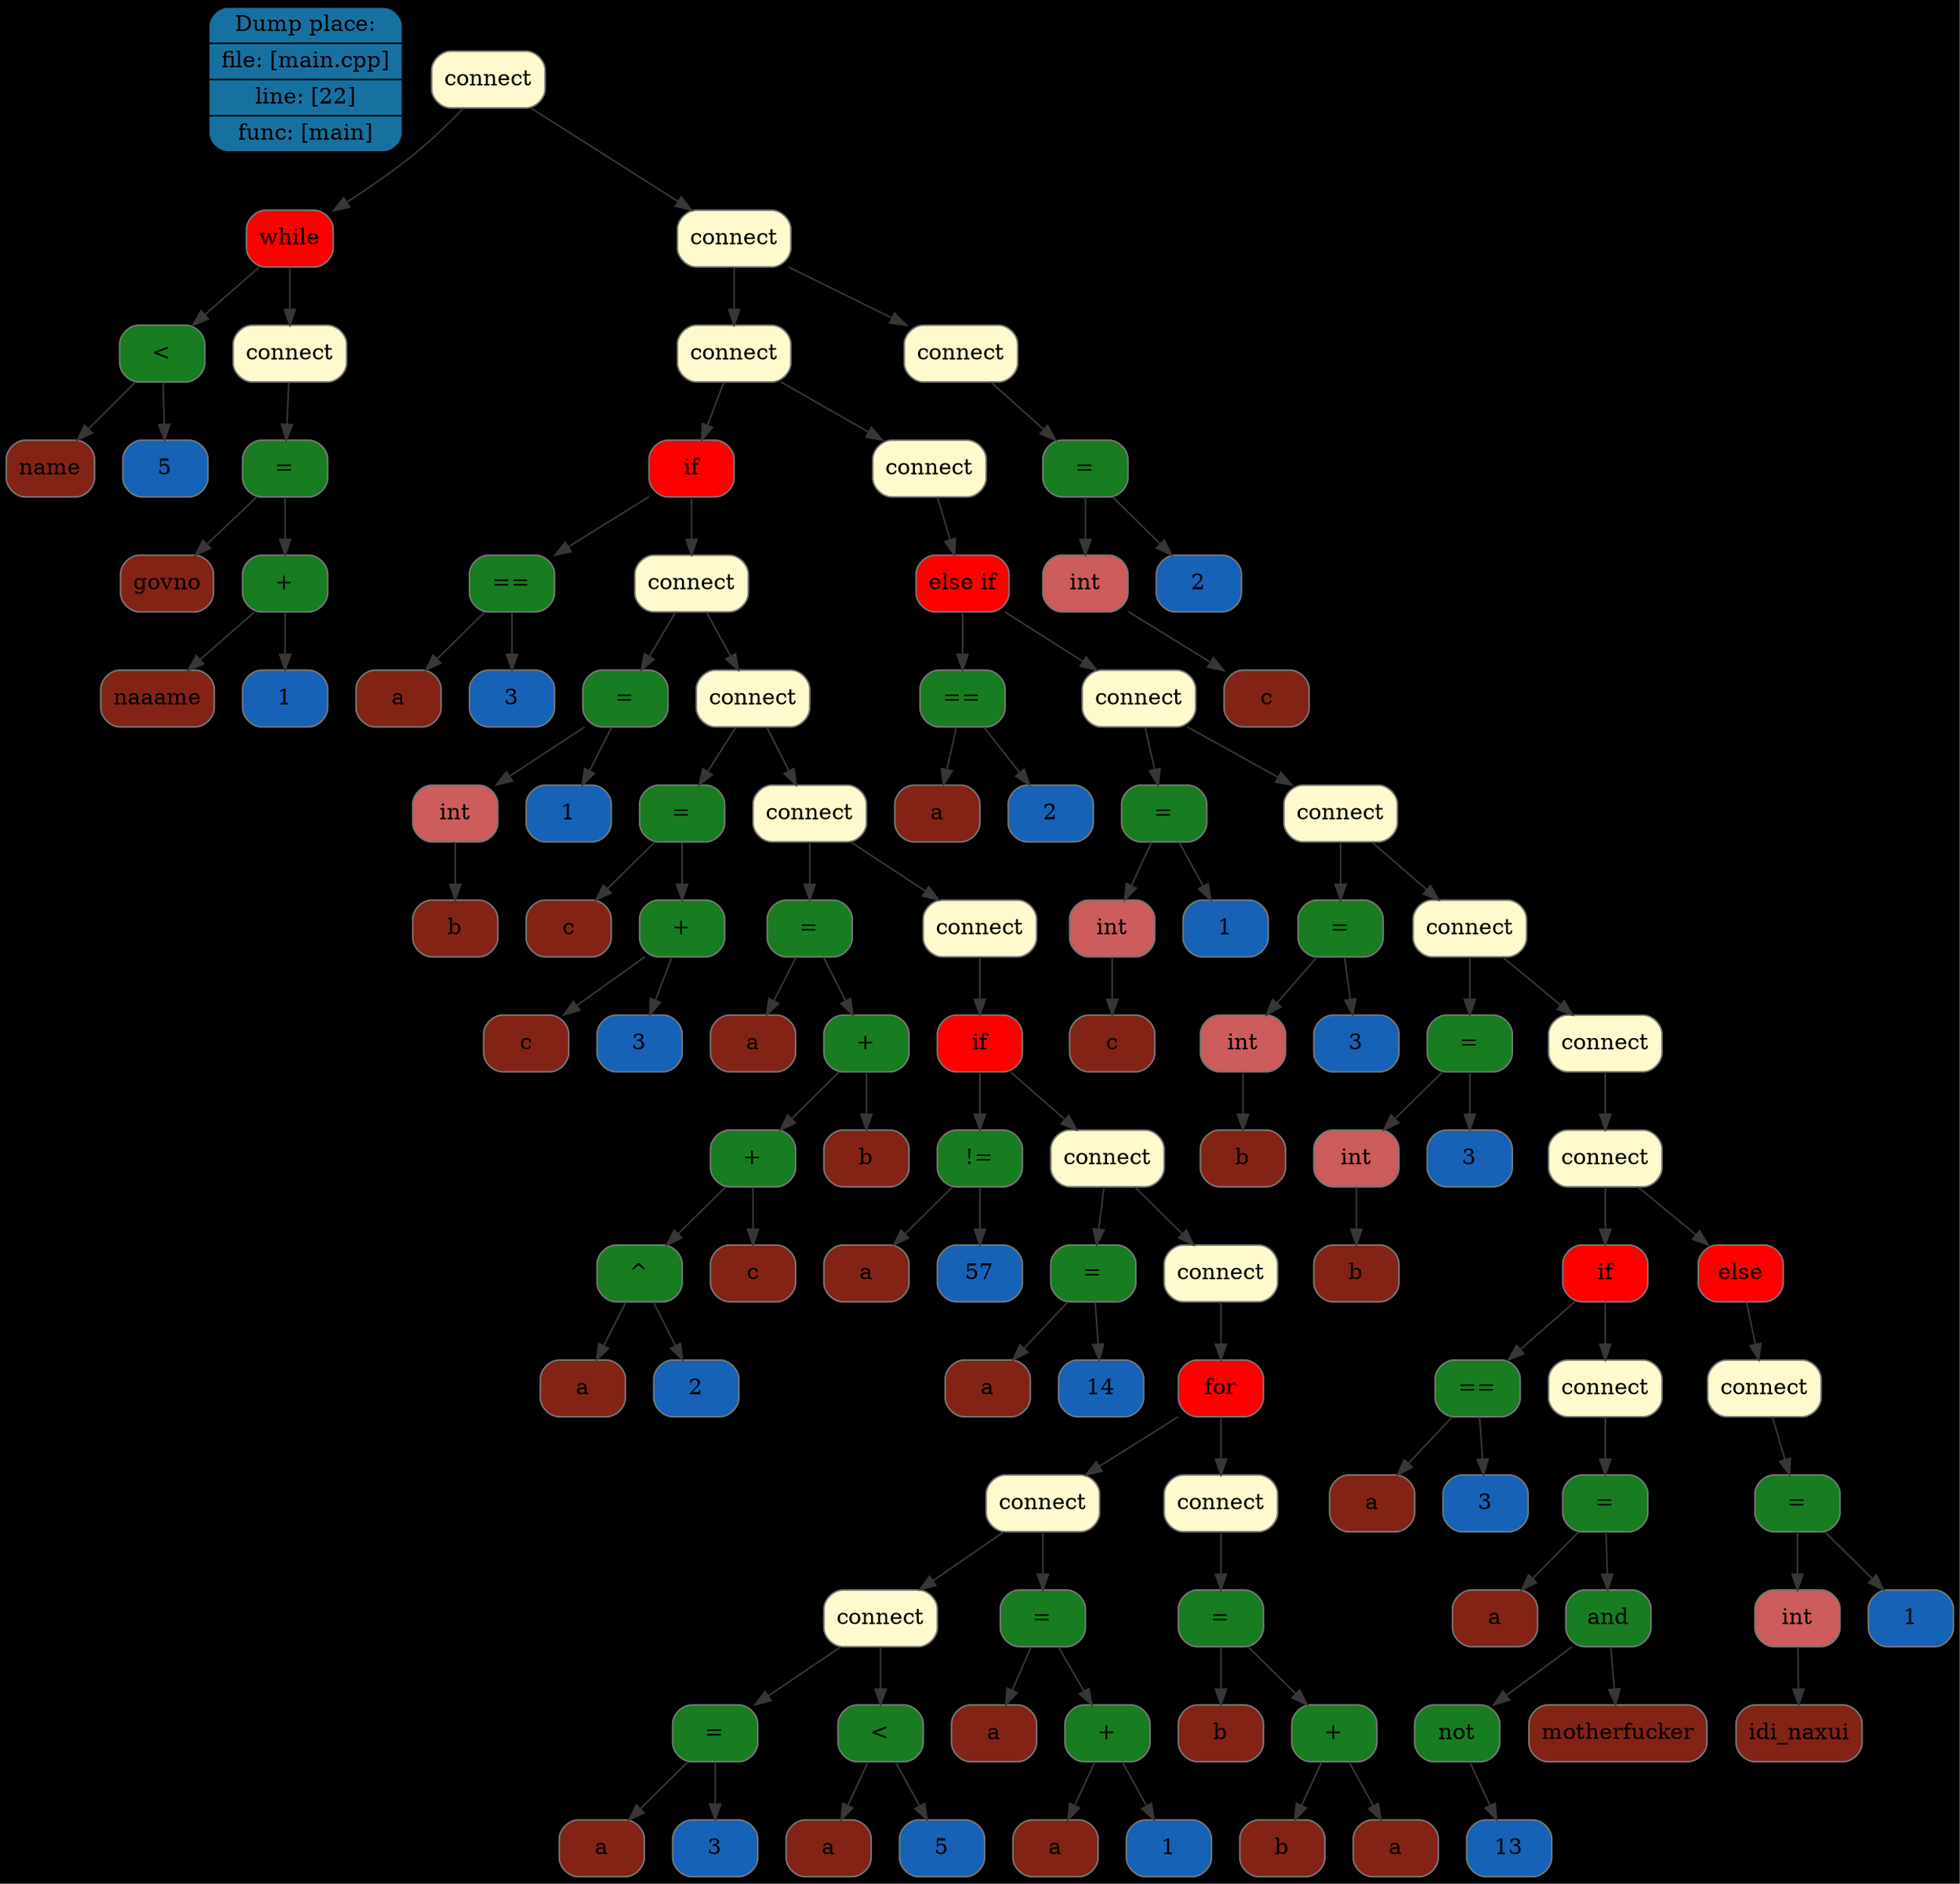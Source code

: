 digraph G{
rankdir=TB
graph [bgcolor="#000000"];
place[shape=Mrecord, style=filled, fillcolor="#1771a0", pos="0,1!",label = " { Dump place: | file: [main.cpp] | line: [22] | func: [main] } "color = "#000000"];
node0x507000003120[shape=Mrecord, style=filled, fillcolor="#FFFACD"label = "connect", color = "#777777"];
node0x507000000480[shape=Mrecord, style=filled, fillcolor="red"label = "while", color = "#777777"];
node0x507000000170[shape=Mrecord, style=filled, fillcolor="#177d20"label = "\<", color = "#777777"];
node0x507000000090[shape=Mrecord, style=filled, fillcolor="#832316"label = "name", color = "#777777"];
node0x507000000100[shape=Mrecord, style=filled, fillcolor="#1662b7"label = "5", color = "#777777"];
node0x507000000410[shape=Mrecord, style=filled, fillcolor="#FFFACD"label = "connect", color = "#777777"];
node0x5070000003a0[shape=Mrecord, style=filled, fillcolor="#177d20"label = "\=", color = "#777777"];
node0x5070000001e0[shape=Mrecord, style=filled, fillcolor="#832316"label = "govno", color = "#777777"];
node0x507000000330[shape=Mrecord, style=filled, fillcolor="#177d20"label = "\+", color = "#777777"];
node0x507000000250[shape=Mrecord, style=filled, fillcolor="#832316"label = "naaame", color = "#777777"];
node0x5070000002c0[shape=Mrecord, style=filled, fillcolor="#1662b7"label = "1", color = "#777777"];
node0x5070000030b0[shape=Mrecord, style=filled, fillcolor="#FFFACD"label = "connect", color = "#777777"];
node0x507000002e10[shape=Mrecord, style=filled, fillcolor="#FFFACD"label = "connect", color = "#777777"];
node0x507000001c90[shape=Mrecord, style=filled, fillcolor="red"label = "if", color = "#777777"];
node0x5070000005d0[shape=Mrecord, style=filled, fillcolor="#177d20"label = "\==", color = "#777777"];
node0x5070000004f0[shape=Mrecord, style=filled, fillcolor="#832316"label = "a", color = "#777777"];
node0x507000000560[shape=Mrecord, style=filled, fillcolor="#1662b7"label = "3", color = "#777777"];
node0x507000001c20[shape=Mrecord, style=filled, fillcolor="#FFFACD"label = "connect", color = "#777777"];
node0x507000000790[shape=Mrecord, style=filled, fillcolor="#177d20"label = "\=", color = "#777777"];
node0x507000000640[shape=Mrecord, style=filled, fillcolor="#CD5C5C"label = "int", color = "#777777"];
node0x5070000006b0[shape=Mrecord, style=filled, fillcolor="#832316"label = "b", color = "#777777"];
node0x507000000720[shape=Mrecord, style=filled, fillcolor="#1662b7"label = "1", color = "#777777"];
node0x507000001bb0[shape=Mrecord, style=filled, fillcolor="#FFFACD"label = "connect", color = "#777777"];
node0x5070000009c0[shape=Mrecord, style=filled, fillcolor="#177d20"label = "\=", color = "#777777"];
node0x507000000800[shape=Mrecord, style=filled, fillcolor="#832316"label = "c", color = "#777777"];
node0x507000000950[shape=Mrecord, style=filled, fillcolor="#177d20"label = "\+", color = "#777777"];
node0x507000000870[shape=Mrecord, style=filled, fillcolor="#832316"label = "c", color = "#777777"];
node0x5070000008e0[shape=Mrecord, style=filled, fillcolor="#1662b7"label = "3", color = "#777777"];
node0x507000001b40[shape=Mrecord, style=filled, fillcolor="#FFFACD"label = "connect", color = "#777777"];
node0x507000000db0[shape=Mrecord, style=filled, fillcolor="#177d20"label = "\=", color = "#777777"];
node0x507000000a30[shape=Mrecord, style=filled, fillcolor="#832316"label = "a", color = "#777777"];
node0x507000000d40[shape=Mrecord, style=filled, fillcolor="#177d20"label = "\+", color = "#777777"];
node0x507000000c60[shape=Mrecord, style=filled, fillcolor="#177d20"label = "\+", color = "#777777"];
node0x507000000b80[shape=Mrecord, style=filled, fillcolor="#177d20"label = "\^", color = "#777777"];
node0x507000000aa0[shape=Mrecord, style=filled, fillcolor="#832316"label = "a", color = "#777777"];
node0x507000000b10[shape=Mrecord, style=filled, fillcolor="#1662b7"label = "2", color = "#777777"];
node0x507000000bf0[shape=Mrecord, style=filled, fillcolor="#832316"label = "c", color = "#777777"];
node0x507000000cd0[shape=Mrecord, style=filled, fillcolor="#832316"label = "b", color = "#777777"];
node0x507000001ad0[shape=Mrecord, style=filled, fillcolor="#FFFACD"label = "connect", color = "#777777"];
node0x507000001a60[shape=Mrecord, style=filled, fillcolor="red"label = "if", color = "#777777"];
node0x507000000f00[shape=Mrecord, style=filled, fillcolor="#177d20"label = "\!=", color = "#777777"];
node0x507000000e20[shape=Mrecord, style=filled, fillcolor="#832316"label = "a", color = "#777777"];
node0x507000000e90[shape=Mrecord, style=filled, fillcolor="#1662b7"label = "57", color = "#777777"];
node0x5070000019f0[shape=Mrecord, style=filled, fillcolor="#FFFACD"label = "connect", color = "#777777"];
node0x507000001050[shape=Mrecord, style=filled, fillcolor="#177d20"label = "\=", color = "#777777"];
node0x507000000f70[shape=Mrecord, style=filled, fillcolor="#832316"label = "a", color = "#777777"];
node0x507000000fe0[shape=Mrecord, style=filled, fillcolor="#1662b7"label = "14", color = "#777777"];
node0x507000001980[shape=Mrecord, style=filled, fillcolor="#FFFACD"label = "connect", color = "#777777"];
node0x507000001910[shape=Mrecord, style=filled, fillcolor="red"label = "for", color = "#777777"];
node0x5070000018a0[shape=Mrecord, style=filled, fillcolor="#FFFACD"label = "connect", color = "#777777"];
node0x507000001830[shape=Mrecord, style=filled, fillcolor="#FFFACD"label = "connect", color = "#777777"];
node0x5070000011a0[shape=Mrecord, style=filled, fillcolor="#177d20"label = "\=", color = "#777777"];
node0x5070000010c0[shape=Mrecord, style=filled, fillcolor="#832316"label = "a", color = "#777777"];
node0x507000001130[shape=Mrecord, style=filled, fillcolor="#1662b7"label = "3", color = "#777777"];
node0x5070000012f0[shape=Mrecord, style=filled, fillcolor="#177d20"label = "\<", color = "#777777"];
node0x507000001210[shape=Mrecord, style=filled, fillcolor="#832316"label = "a", color = "#777777"];
node0x507000001280[shape=Mrecord, style=filled, fillcolor="#1662b7"label = "5", color = "#777777"];
node0x507000001520[shape=Mrecord, style=filled, fillcolor="#177d20"label = "\=", color = "#777777"];
node0x507000001360[shape=Mrecord, style=filled, fillcolor="#832316"label = "a", color = "#777777"];
node0x5070000014b0[shape=Mrecord, style=filled, fillcolor="#177d20"label = "\+", color = "#777777"];
node0x5070000013d0[shape=Mrecord, style=filled, fillcolor="#832316"label = "a", color = "#777777"];
node0x507000001440[shape=Mrecord, style=filled, fillcolor="#1662b7"label = "1", color = "#777777"];
node0x5070000017c0[shape=Mrecord, style=filled, fillcolor="#FFFACD"label = "connect", color = "#777777"];
node0x507000001750[shape=Mrecord, style=filled, fillcolor="#177d20"label = "\=", color = "#777777"];
node0x507000001590[shape=Mrecord, style=filled, fillcolor="#832316"label = "b", color = "#777777"];
node0x5070000016e0[shape=Mrecord, style=filled, fillcolor="#177d20"label = "\+", color = "#777777"];
node0x507000001600[shape=Mrecord, style=filled, fillcolor="#832316"label = "b", color = "#777777"];
node0x507000001670[shape=Mrecord, style=filled, fillcolor="#832316"label = "a", color = "#777777"];
node0x507000002da0[shape=Mrecord, style=filled, fillcolor="#FFFACD"label = "connect", color = "#777777"];
node0x507000002d30[shape=Mrecord, style=filled, fillcolor="red"label = "else if", color = "#777777"];
node0x507000001de0[shape=Mrecord, style=filled, fillcolor="#177d20"label = "\==", color = "#777777"];
node0x507000001d00[shape=Mrecord, style=filled, fillcolor="#832316"label = "a", color = "#777777"];
node0x507000001d70[shape=Mrecord, style=filled, fillcolor="#1662b7"label = "2", color = "#777777"];
node0x507000002cc0[shape=Mrecord, style=filled, fillcolor="#FFFACD"label = "connect", color = "#777777"];
node0x507000001fa0[shape=Mrecord, style=filled, fillcolor="#177d20"label = "\=", color = "#777777"];
node0x507000001e50[shape=Mrecord, style=filled, fillcolor="#CD5C5C"label = "int", color = "#777777"];
node0x507000001ec0[shape=Mrecord, style=filled, fillcolor="#832316"label = "c", color = "#777777"];
node0x507000001f30[shape=Mrecord, style=filled, fillcolor="#1662b7"label = "1", color = "#777777"];
node0x507000002c50[shape=Mrecord, style=filled, fillcolor="#FFFACD"label = "connect", color = "#777777"];
node0x507000002160[shape=Mrecord, style=filled, fillcolor="#177d20"label = "\=", color = "#777777"];
node0x507000002010[shape=Mrecord, style=filled, fillcolor="#CD5C5C"label = "int", color = "#777777"];
node0x507000002080[shape=Mrecord, style=filled, fillcolor="#832316"label = "b", color = "#777777"];
node0x5070000020f0[shape=Mrecord, style=filled, fillcolor="#1662b7"label = "3", color = "#777777"];
node0x507000002be0[shape=Mrecord, style=filled, fillcolor="#FFFACD"label = "connect", color = "#777777"];
node0x507000002320[shape=Mrecord, style=filled, fillcolor="#177d20"label = "\=", color = "#777777"];
node0x5070000021d0[shape=Mrecord, style=filled, fillcolor="#CD5C5C"label = "int", color = "#777777"];
node0x507000002240[shape=Mrecord, style=filled, fillcolor="#832316"label = "b", color = "#777777"];
node0x5070000022b0[shape=Mrecord, style=filled, fillcolor="#1662b7"label = "3", color = "#777777"];
node0x507000002b70[shape=Mrecord, style=filled, fillcolor="#FFFACD"label = "connect", color = "#777777"];
node0x507000002b00[shape=Mrecord, style=filled, fillcolor="#FFFACD"label = "connect", color = "#777777"];
node0x5070000027f0[shape=Mrecord, style=filled, fillcolor="red"label = "if", color = "#777777"];
node0x507000002470[shape=Mrecord, style=filled, fillcolor="#177d20"label = "\==", color = "#777777"];
node0x507000002390[shape=Mrecord, style=filled, fillcolor="#832316"label = "a", color = "#777777"];
node0x507000002400[shape=Mrecord, style=filled, fillcolor="#1662b7"label = "3", color = "#777777"];
node0x507000002780[shape=Mrecord, style=filled, fillcolor="#FFFACD"label = "connect", color = "#777777"];
node0x507000002710[shape=Mrecord, style=filled, fillcolor="#177d20"label = "\=", color = "#777777"];
node0x5070000024e0[shape=Mrecord, style=filled, fillcolor="#832316"label = "a", color = "#777777"];
node0x5070000026a0[shape=Mrecord, style=filled, fillcolor="#177d20"label = "and", color = "#777777"];
node0x5070000025c0[shape=Mrecord, style=filled, fillcolor="#177d20"label = "not", color = "#777777"];
node0x507000002550[shape=Mrecord, style=filled, fillcolor="#1662b7"label = "13", color = "#777777"];
node0x507000002630[shape=Mrecord, style=filled, fillcolor="#832316"label = "motherfucker", color = "#777777"];
node0x507000002a90[shape=Mrecord, style=filled, fillcolor="red"label = "else", color = "#777777"];
node0x507000002a20[shape=Mrecord, style=filled, fillcolor="#FFFACD"label = "connect", color = "#777777"];
node0x5070000029b0[shape=Mrecord, style=filled, fillcolor="#177d20"label = "\=", color = "#777777"];
node0x507000002860[shape=Mrecord, style=filled, fillcolor="#CD5C5C"label = "int", color = "#777777"];
node0x5070000028d0[shape=Mrecord, style=filled, fillcolor="#832316"label = "idi_naxui", color = "#777777"];
node0x507000002940[shape=Mrecord, style=filled, fillcolor="#1662b7"label = "1", color = "#777777"];
node0x507000003040[shape=Mrecord, style=filled, fillcolor="#FFFACD"label = "connect", color = "#777777"];
node0x507000002fd0[shape=Mrecord, style=filled, fillcolor="#177d20"label = "\=", color = "#777777"];
node0x507000002e80[shape=Mrecord, style=filled, fillcolor="#CD5C5C"label = "int", color = "#777777"];
node0x507000002ef0[shape=Mrecord, style=filled, fillcolor="#832316"label = "c", color = "#777777"];
node0x507000002f60[shape=Mrecord, style=filled, fillcolor="#1662b7"label = "2", color = "#777777"];
edge[color="#373737"];
node0x507000003120->node0x507000000480;
node0x507000000480->node0x507000000170;
node0x507000000170->node0x507000000090;
node0x507000000170->node0x507000000100;
node0x507000000480->node0x507000000410;
node0x507000000410->node0x5070000003a0;
node0x5070000003a0->node0x5070000001e0;
node0x5070000003a0->node0x507000000330;
node0x507000000330->node0x507000000250;
node0x507000000330->node0x5070000002c0;
node0x507000003120->node0x5070000030b0;
node0x5070000030b0->node0x507000002e10;
node0x507000002e10->node0x507000001c90;
node0x507000001c90->node0x5070000005d0;
node0x5070000005d0->node0x5070000004f0;
node0x5070000005d0->node0x507000000560;
node0x507000001c90->node0x507000001c20;
node0x507000001c20->node0x507000000790;
node0x507000000790->node0x507000000640;
node0x507000000640->node0x5070000006b0;
node0x507000000790->node0x507000000720;
node0x507000001c20->node0x507000001bb0;
node0x507000001bb0->node0x5070000009c0;
node0x5070000009c0->node0x507000000800;
node0x5070000009c0->node0x507000000950;
node0x507000000950->node0x507000000870;
node0x507000000950->node0x5070000008e0;
node0x507000001bb0->node0x507000001b40;
node0x507000001b40->node0x507000000db0;
node0x507000000db0->node0x507000000a30;
node0x507000000db0->node0x507000000d40;
node0x507000000d40->node0x507000000c60;
node0x507000000c60->node0x507000000b80;
node0x507000000b80->node0x507000000aa0;
node0x507000000b80->node0x507000000b10;
node0x507000000c60->node0x507000000bf0;
node0x507000000d40->node0x507000000cd0;
node0x507000001b40->node0x507000001ad0;
node0x507000001ad0->node0x507000001a60;
node0x507000001a60->node0x507000000f00;
node0x507000000f00->node0x507000000e20;
node0x507000000f00->node0x507000000e90;
node0x507000001a60->node0x5070000019f0;
node0x5070000019f0->node0x507000001050;
node0x507000001050->node0x507000000f70;
node0x507000001050->node0x507000000fe0;
node0x5070000019f0->node0x507000001980;
node0x507000001980->node0x507000001910;
node0x507000001910->node0x5070000018a0;
node0x5070000018a0->node0x507000001830;
node0x507000001830->node0x5070000011a0;
node0x5070000011a0->node0x5070000010c0;
node0x5070000011a0->node0x507000001130;
node0x507000001830->node0x5070000012f0;
node0x5070000012f0->node0x507000001210;
node0x5070000012f0->node0x507000001280;
node0x5070000018a0->node0x507000001520;
node0x507000001520->node0x507000001360;
node0x507000001520->node0x5070000014b0;
node0x5070000014b0->node0x5070000013d0;
node0x5070000014b0->node0x507000001440;
node0x507000001910->node0x5070000017c0;
node0x5070000017c0->node0x507000001750;
node0x507000001750->node0x507000001590;
node0x507000001750->node0x5070000016e0;
node0x5070000016e0->node0x507000001600;
node0x5070000016e0->node0x507000001670;
node0x507000002e10->node0x507000002da0;
node0x507000002da0->node0x507000002d30;
node0x507000002d30->node0x507000001de0;
node0x507000001de0->node0x507000001d00;
node0x507000001de0->node0x507000001d70;
node0x507000002d30->node0x507000002cc0;
node0x507000002cc0->node0x507000001fa0;
node0x507000001fa0->node0x507000001e50;
node0x507000001e50->node0x507000001ec0;
node0x507000001fa0->node0x507000001f30;
node0x507000002cc0->node0x507000002c50;
node0x507000002c50->node0x507000002160;
node0x507000002160->node0x507000002010;
node0x507000002010->node0x507000002080;
node0x507000002160->node0x5070000020f0;
node0x507000002c50->node0x507000002be0;
node0x507000002be0->node0x507000002320;
node0x507000002320->node0x5070000021d0;
node0x5070000021d0->node0x507000002240;
node0x507000002320->node0x5070000022b0;
node0x507000002be0->node0x507000002b70;
node0x507000002b70->node0x507000002b00;
node0x507000002b00->node0x5070000027f0;
node0x5070000027f0->node0x507000002470;
node0x507000002470->node0x507000002390;
node0x507000002470->node0x507000002400;
node0x5070000027f0->node0x507000002780;
node0x507000002780->node0x507000002710;
node0x507000002710->node0x5070000024e0;
node0x507000002710->node0x5070000026a0;
node0x5070000026a0->node0x5070000025c0;
node0x5070000025c0->node0x507000002550;
node0x5070000026a0->node0x507000002630;
node0x507000002b00->node0x507000002a90;
node0x507000002a90->node0x507000002a20;
node0x507000002a20->node0x5070000029b0;
node0x5070000029b0->node0x507000002860;
node0x507000002860->node0x5070000028d0;
node0x5070000029b0->node0x507000002940;
node0x5070000030b0->node0x507000003040;
node0x507000003040->node0x507000002fd0;
node0x507000002fd0->node0x507000002e80;
node0x507000002e80->node0x507000002ef0;
node0x507000002fd0->node0x507000002f60;
}
